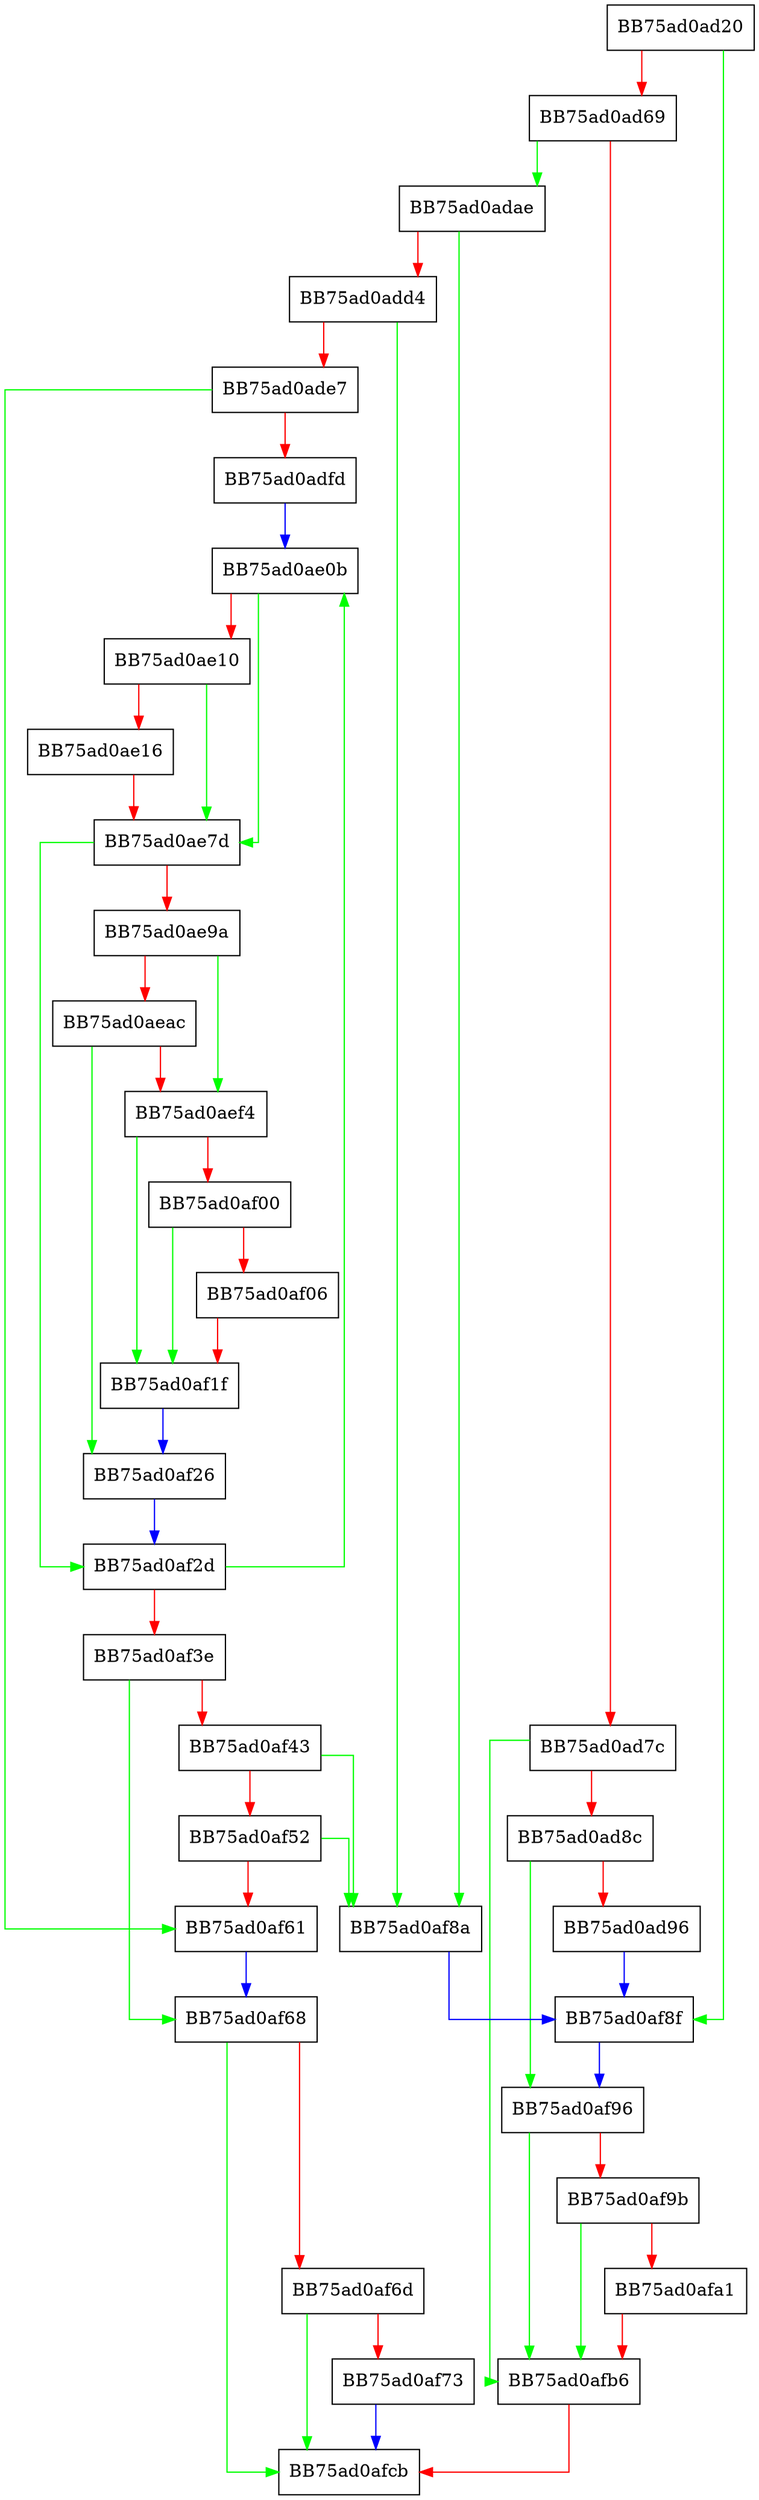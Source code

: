 digraph Dump {
  node [shape="box"];
  graph [splines=ortho];
  BB75ad0ad20 -> BB75ad0af8f [color="green"];
  BB75ad0ad20 -> BB75ad0ad69 [color="red"];
  BB75ad0ad69 -> BB75ad0adae [color="green"];
  BB75ad0ad69 -> BB75ad0ad7c [color="red"];
  BB75ad0ad7c -> BB75ad0afb6 [color="green"];
  BB75ad0ad7c -> BB75ad0ad8c [color="red"];
  BB75ad0ad8c -> BB75ad0af96 [color="green"];
  BB75ad0ad8c -> BB75ad0ad96 [color="red"];
  BB75ad0ad96 -> BB75ad0af8f [color="blue"];
  BB75ad0adae -> BB75ad0af8a [color="green"];
  BB75ad0adae -> BB75ad0add4 [color="red"];
  BB75ad0add4 -> BB75ad0af8a [color="green"];
  BB75ad0add4 -> BB75ad0ade7 [color="red"];
  BB75ad0ade7 -> BB75ad0af61 [color="green"];
  BB75ad0ade7 -> BB75ad0adfd [color="red"];
  BB75ad0adfd -> BB75ad0ae0b [color="blue"];
  BB75ad0ae0b -> BB75ad0ae7d [color="green"];
  BB75ad0ae0b -> BB75ad0ae10 [color="red"];
  BB75ad0ae10 -> BB75ad0ae7d [color="green"];
  BB75ad0ae10 -> BB75ad0ae16 [color="red"];
  BB75ad0ae16 -> BB75ad0ae7d [color="red"];
  BB75ad0ae7d -> BB75ad0af2d [color="green"];
  BB75ad0ae7d -> BB75ad0ae9a [color="red"];
  BB75ad0ae9a -> BB75ad0aef4 [color="green"];
  BB75ad0ae9a -> BB75ad0aeac [color="red"];
  BB75ad0aeac -> BB75ad0af26 [color="green"];
  BB75ad0aeac -> BB75ad0aef4 [color="red"];
  BB75ad0aef4 -> BB75ad0af1f [color="green"];
  BB75ad0aef4 -> BB75ad0af00 [color="red"];
  BB75ad0af00 -> BB75ad0af1f [color="green"];
  BB75ad0af00 -> BB75ad0af06 [color="red"];
  BB75ad0af06 -> BB75ad0af1f [color="red"];
  BB75ad0af1f -> BB75ad0af26 [color="blue"];
  BB75ad0af26 -> BB75ad0af2d [color="blue"];
  BB75ad0af2d -> BB75ad0ae0b [color="green"];
  BB75ad0af2d -> BB75ad0af3e [color="red"];
  BB75ad0af3e -> BB75ad0af68 [color="green"];
  BB75ad0af3e -> BB75ad0af43 [color="red"];
  BB75ad0af43 -> BB75ad0af8a [color="green"];
  BB75ad0af43 -> BB75ad0af52 [color="red"];
  BB75ad0af52 -> BB75ad0af8a [color="green"];
  BB75ad0af52 -> BB75ad0af61 [color="red"];
  BB75ad0af61 -> BB75ad0af68 [color="blue"];
  BB75ad0af68 -> BB75ad0afcb [color="green"];
  BB75ad0af68 -> BB75ad0af6d [color="red"];
  BB75ad0af6d -> BB75ad0afcb [color="green"];
  BB75ad0af6d -> BB75ad0af73 [color="red"];
  BB75ad0af73 -> BB75ad0afcb [color="blue"];
  BB75ad0af8a -> BB75ad0af8f [color="blue"];
  BB75ad0af8f -> BB75ad0af96 [color="blue"];
  BB75ad0af96 -> BB75ad0afb6 [color="green"];
  BB75ad0af96 -> BB75ad0af9b [color="red"];
  BB75ad0af9b -> BB75ad0afb6 [color="green"];
  BB75ad0af9b -> BB75ad0afa1 [color="red"];
  BB75ad0afa1 -> BB75ad0afb6 [color="red"];
  BB75ad0afb6 -> BB75ad0afcb [color="red"];
}